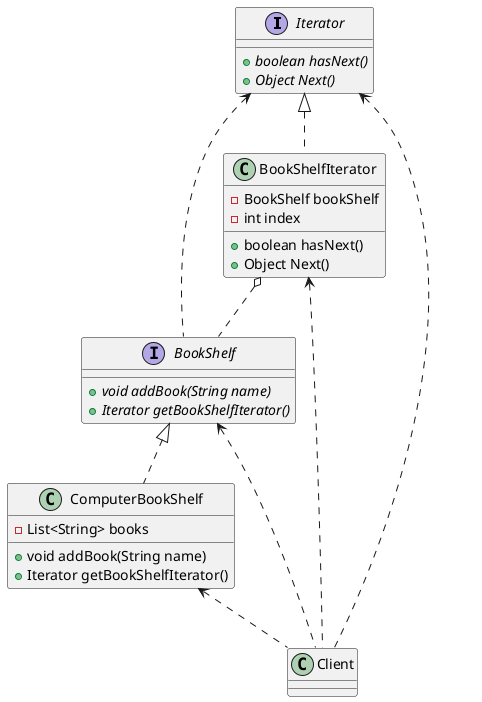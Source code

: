 @startuml

interface Iterator{
    {abstract} {method} + boolean hasNext()
    {abstract} {method} + Object Next()
}

class BookShelfIterator{
    {field} - BookShelf bookShelf
    {field} - int index
    {method} + boolean hasNext()
    {method} + Object Next()
}

interface BookShelf{
    {abstract} {method} + void addBook(String name)
    {abstract} {method} + Iterator getBookShelfIterator()
}

class ComputerBookShelf{
    {field} - List<String> books
    {method} + void addBook(String name)
    {method} + Iterator getBookShelfIterator()
}

class Client

Iterator <|.. BookShelfIterator
BookShelf <|.. ComputerBookShelf
BookShelfIterator o.. BookShelf
Iterator <.. BookShelf
BookShelf <.. Client
ComputerBookShelf <.. Client
BookShelfIterator <.. Client
Iterator <.. Client


@enduml